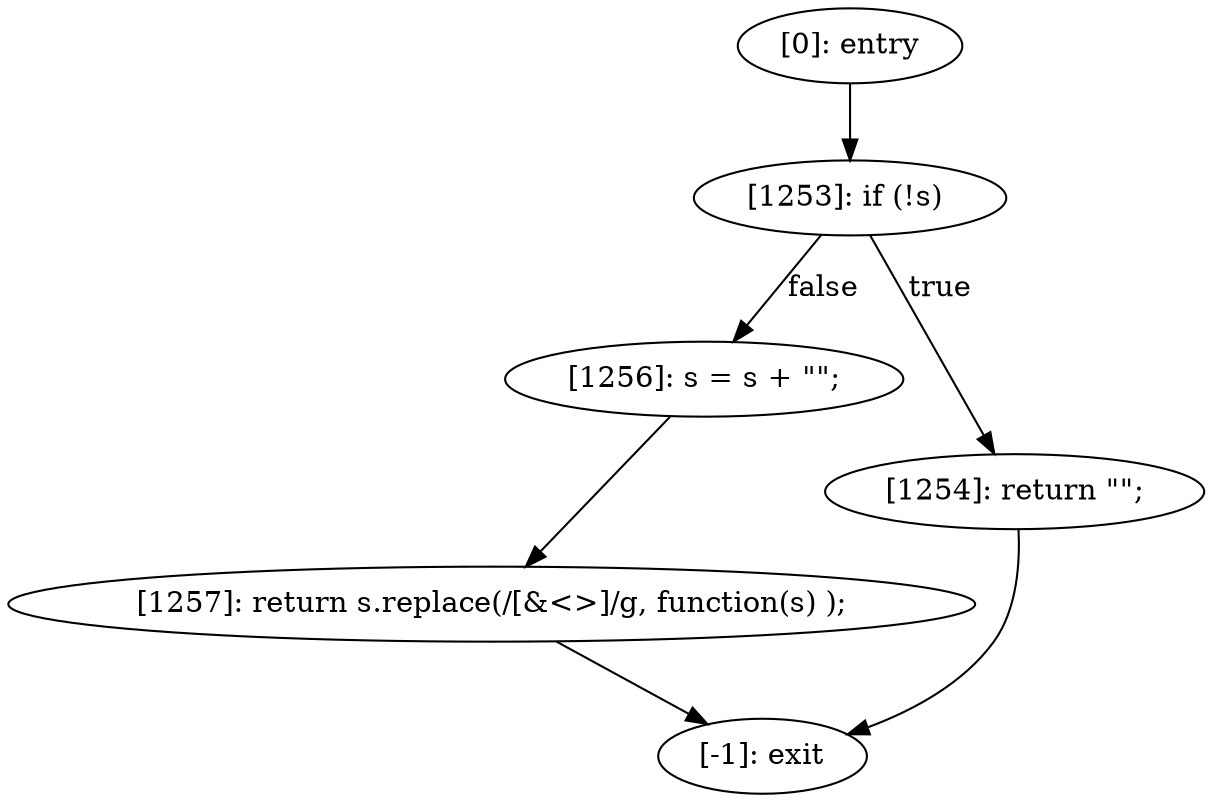 digraph {
"0" [label="[1256]: s = s + \"\";\n"] 
"1" [label="[1253]: if (!s) "] 
"2" [label="[1257]: return s.replace(/[\&<>]/g, function(s) );\n"] 
"3" [label="[1254]: return \"\";\n"] 
"4" [label="[-1]: exit"] 
"5" [label="[0]: entry"] 
"0" -> "2" [label=""] 
"1" -> "3" [label="true"] 
"1" -> "0" [label="false"] 
"2" -> "4" [label=""] 
"3" -> "4" [label=""] 
"5" -> "1" [label=""] 
}
